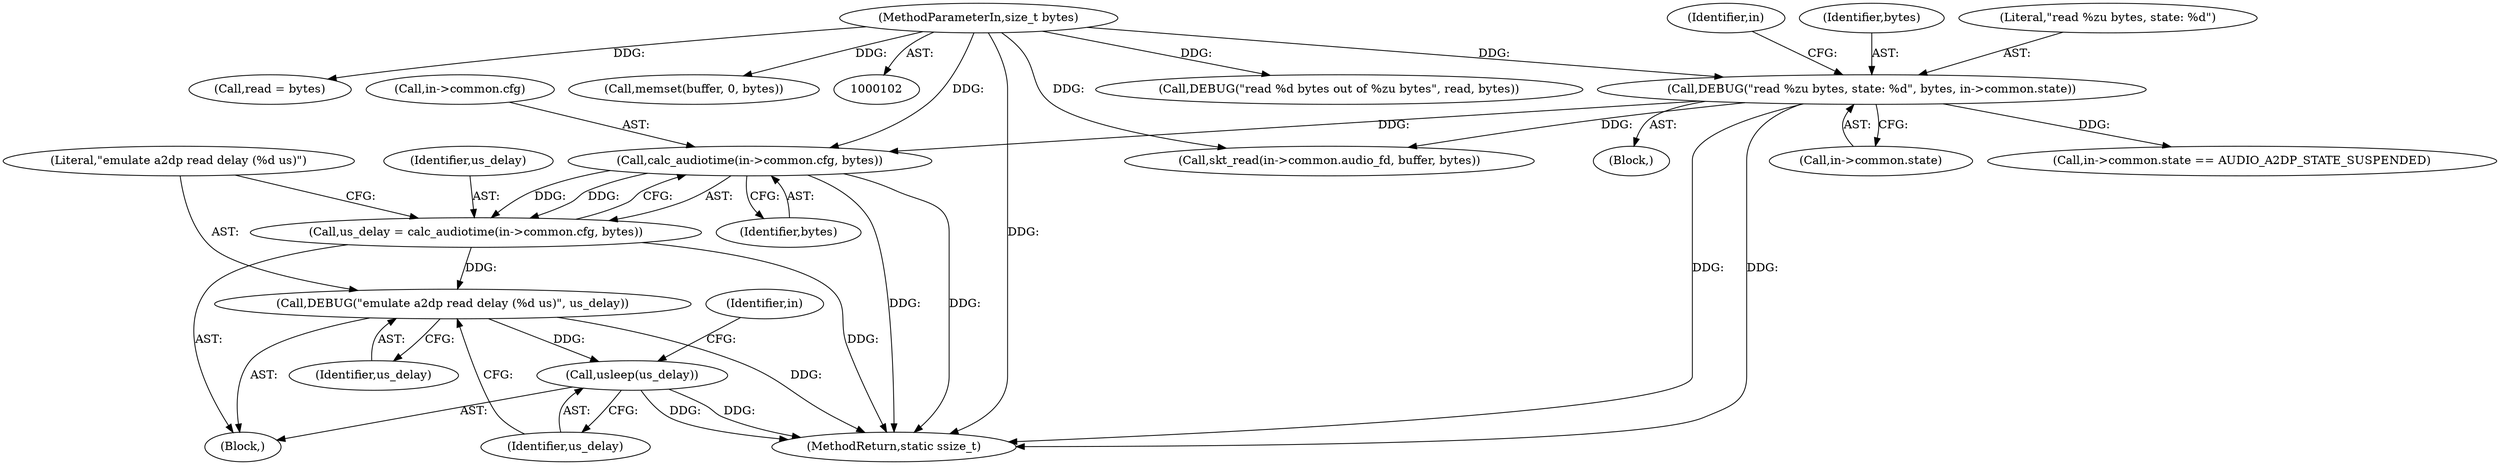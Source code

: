 digraph "1_Android_472271b153c5dc53c28beac55480a8d8434b2d5c_3@pointer" {
"1000172" [label="(Call,calc_audiotime(in->common.cfg, bytes))"];
"1000114" [label="(Call,DEBUG(\"read %zu bytes, state: %d\", bytes, in->common.state))"];
"1000105" [label="(MethodParameterIn,size_t bytes)"];
"1000170" [label="(Call,us_delay = calc_audiotime(in->common.cfg, bytes))"];
"1000179" [label="(Call,DEBUG(\"emulate a2dp read delay (%d us)\", us_delay))"];
"1000182" [label="(Call,usleep(us_delay))"];
"1000173" [label="(Call,in->common.cfg)"];
"1000116" [label="(Identifier,bytes)"];
"1000267" [label="(Call,DEBUG(\"read %d bytes out of %zu bytes\", read, bytes))"];
"1000114" [label="(Call,DEBUG(\"read %zu bytes, state: %d\", bytes, in->common.state))"];
"1000168" [label="(Block,)"];
"1000218" [label="(Call,skt_read(in->common.audio_fd, buffer, bytes))"];
"1000123" [label="(Call,in->common.state == AUDIO_A2DP_STATE_SUSPENDED)"];
"1000264" [label="(Call,read = bytes)"];
"1000115" [label="(Literal,\"read %zu bytes, state: %d\")"];
"1000182" [label="(Call,usleep(us_delay))"];
"1000105" [label="(MethodParameterIn,size_t bytes)"];
"1000171" [label="(Identifier,us_delay)"];
"1000183" [label="(Identifier,us_delay)"];
"1000126" [label="(Identifier,in)"];
"1000178" [label="(Identifier,bytes)"];
"1000117" [label="(Call,in->common.state)"];
"1000170" [label="(Call,us_delay = calc_audiotime(in->common.cfg, bytes))"];
"1000273" [label="(MethodReturn,static ssize_t)"];
"1000106" [label="(Block,)"];
"1000260" [label="(Call,memset(buffer, 0, bytes))"];
"1000180" [label="(Literal,\"emulate a2dp read delay (%d us)\")"];
"1000188" [label="(Identifier,in)"];
"1000172" [label="(Call,calc_audiotime(in->common.cfg, bytes))"];
"1000179" [label="(Call,DEBUG(\"emulate a2dp read delay (%d us)\", us_delay))"];
"1000181" [label="(Identifier,us_delay)"];
"1000172" -> "1000170"  [label="AST: "];
"1000172" -> "1000178"  [label="CFG: "];
"1000173" -> "1000172"  [label="AST: "];
"1000178" -> "1000172"  [label="AST: "];
"1000170" -> "1000172"  [label="CFG: "];
"1000172" -> "1000273"  [label="DDG: "];
"1000172" -> "1000273"  [label="DDG: "];
"1000172" -> "1000170"  [label="DDG: "];
"1000172" -> "1000170"  [label="DDG: "];
"1000114" -> "1000172"  [label="DDG: "];
"1000105" -> "1000172"  [label="DDG: "];
"1000114" -> "1000106"  [label="AST: "];
"1000114" -> "1000117"  [label="CFG: "];
"1000115" -> "1000114"  [label="AST: "];
"1000116" -> "1000114"  [label="AST: "];
"1000117" -> "1000114"  [label="AST: "];
"1000126" -> "1000114"  [label="CFG: "];
"1000114" -> "1000273"  [label="DDG: "];
"1000114" -> "1000273"  [label="DDG: "];
"1000105" -> "1000114"  [label="DDG: "];
"1000114" -> "1000123"  [label="DDG: "];
"1000114" -> "1000218"  [label="DDG: "];
"1000105" -> "1000102"  [label="AST: "];
"1000105" -> "1000273"  [label="DDG: "];
"1000105" -> "1000218"  [label="DDG: "];
"1000105" -> "1000260"  [label="DDG: "];
"1000105" -> "1000264"  [label="DDG: "];
"1000105" -> "1000267"  [label="DDG: "];
"1000170" -> "1000168"  [label="AST: "];
"1000171" -> "1000170"  [label="AST: "];
"1000180" -> "1000170"  [label="CFG: "];
"1000170" -> "1000273"  [label="DDG: "];
"1000170" -> "1000179"  [label="DDG: "];
"1000179" -> "1000168"  [label="AST: "];
"1000179" -> "1000181"  [label="CFG: "];
"1000180" -> "1000179"  [label="AST: "];
"1000181" -> "1000179"  [label="AST: "];
"1000183" -> "1000179"  [label="CFG: "];
"1000179" -> "1000273"  [label="DDG: "];
"1000179" -> "1000182"  [label="DDG: "];
"1000182" -> "1000168"  [label="AST: "];
"1000182" -> "1000183"  [label="CFG: "];
"1000183" -> "1000182"  [label="AST: "];
"1000188" -> "1000182"  [label="CFG: "];
"1000182" -> "1000273"  [label="DDG: "];
"1000182" -> "1000273"  [label="DDG: "];
}
